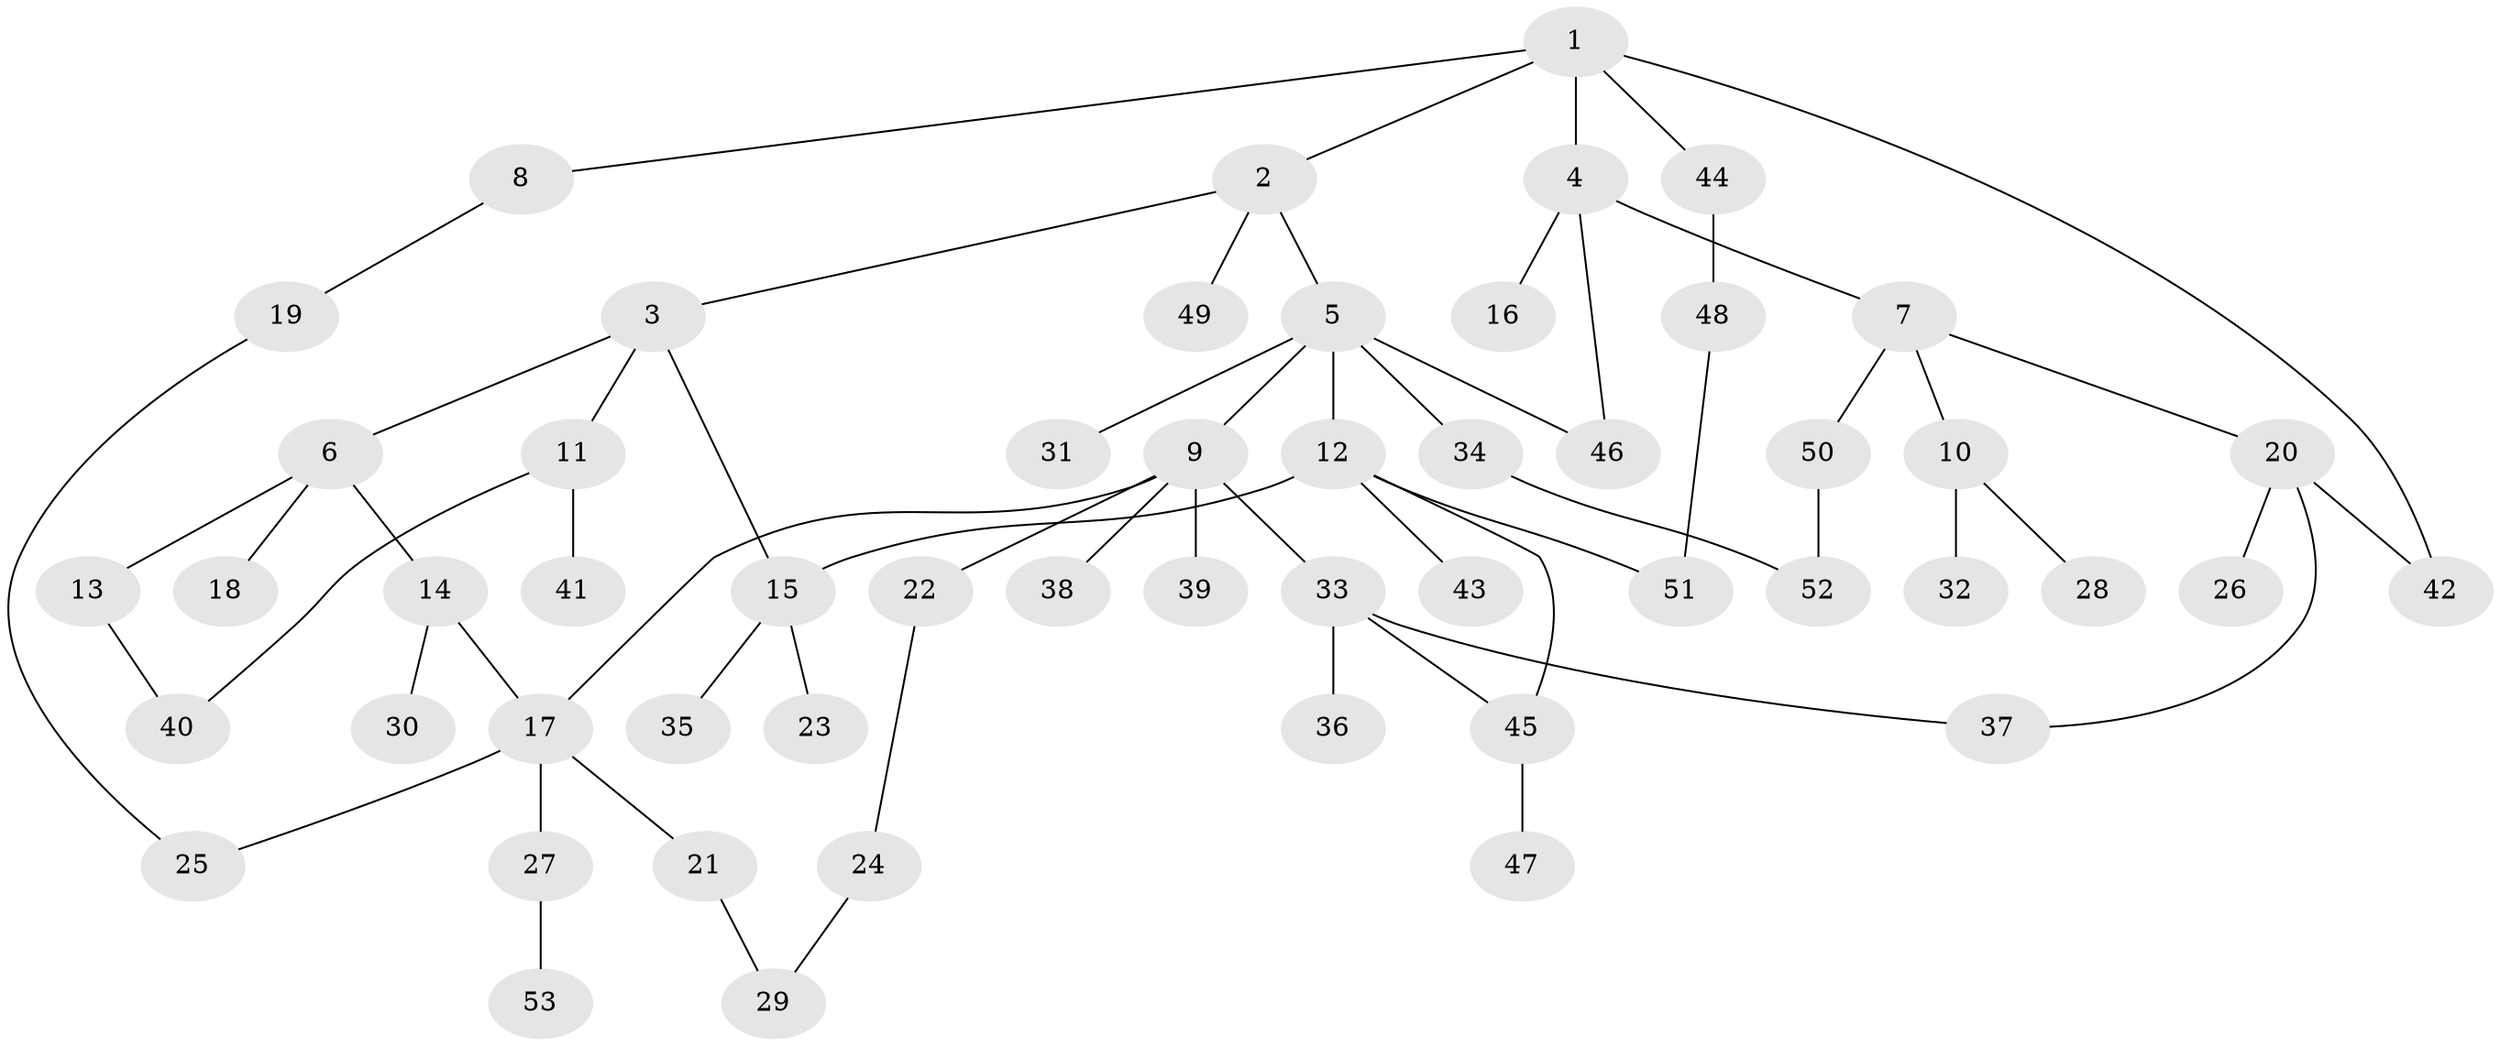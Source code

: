 // coarse degree distribution, {5: 0.14705882352941177, 3: 0.14705882352941177, 6: 0.058823529411764705, 4: 0.029411764705882353, 2: 0.3235294117647059, 1: 0.29411764705882354}
// Generated by graph-tools (version 1.1) at 2025/23/03/03/25 07:23:33]
// undirected, 53 vertices, 63 edges
graph export_dot {
graph [start="1"]
  node [color=gray90,style=filled];
  1;
  2;
  3;
  4;
  5;
  6;
  7;
  8;
  9;
  10;
  11;
  12;
  13;
  14;
  15;
  16;
  17;
  18;
  19;
  20;
  21;
  22;
  23;
  24;
  25;
  26;
  27;
  28;
  29;
  30;
  31;
  32;
  33;
  34;
  35;
  36;
  37;
  38;
  39;
  40;
  41;
  42;
  43;
  44;
  45;
  46;
  47;
  48;
  49;
  50;
  51;
  52;
  53;
  1 -- 2;
  1 -- 4;
  1 -- 8;
  1 -- 44;
  1 -- 42;
  2 -- 3;
  2 -- 5;
  2 -- 49;
  3 -- 6;
  3 -- 11;
  3 -- 15;
  4 -- 7;
  4 -- 16;
  4 -- 46;
  5 -- 9;
  5 -- 12;
  5 -- 31;
  5 -- 34;
  5 -- 46;
  6 -- 13;
  6 -- 14;
  6 -- 18;
  7 -- 10;
  7 -- 20;
  7 -- 50;
  8 -- 19;
  9 -- 17;
  9 -- 22;
  9 -- 33;
  9 -- 38;
  9 -- 39;
  10 -- 28;
  10 -- 32;
  11 -- 41;
  11 -- 40;
  12 -- 43;
  12 -- 45;
  12 -- 51;
  12 -- 15;
  13 -- 40;
  14 -- 30;
  14 -- 17;
  15 -- 23;
  15 -- 35;
  17 -- 21;
  17 -- 27;
  17 -- 25;
  19 -- 25;
  20 -- 26;
  20 -- 42;
  20 -- 37;
  21 -- 29;
  22 -- 24;
  24 -- 29;
  27 -- 53;
  33 -- 36;
  33 -- 37;
  33 -- 45;
  34 -- 52;
  44 -- 48;
  45 -- 47;
  48 -- 51;
  50 -- 52;
}
